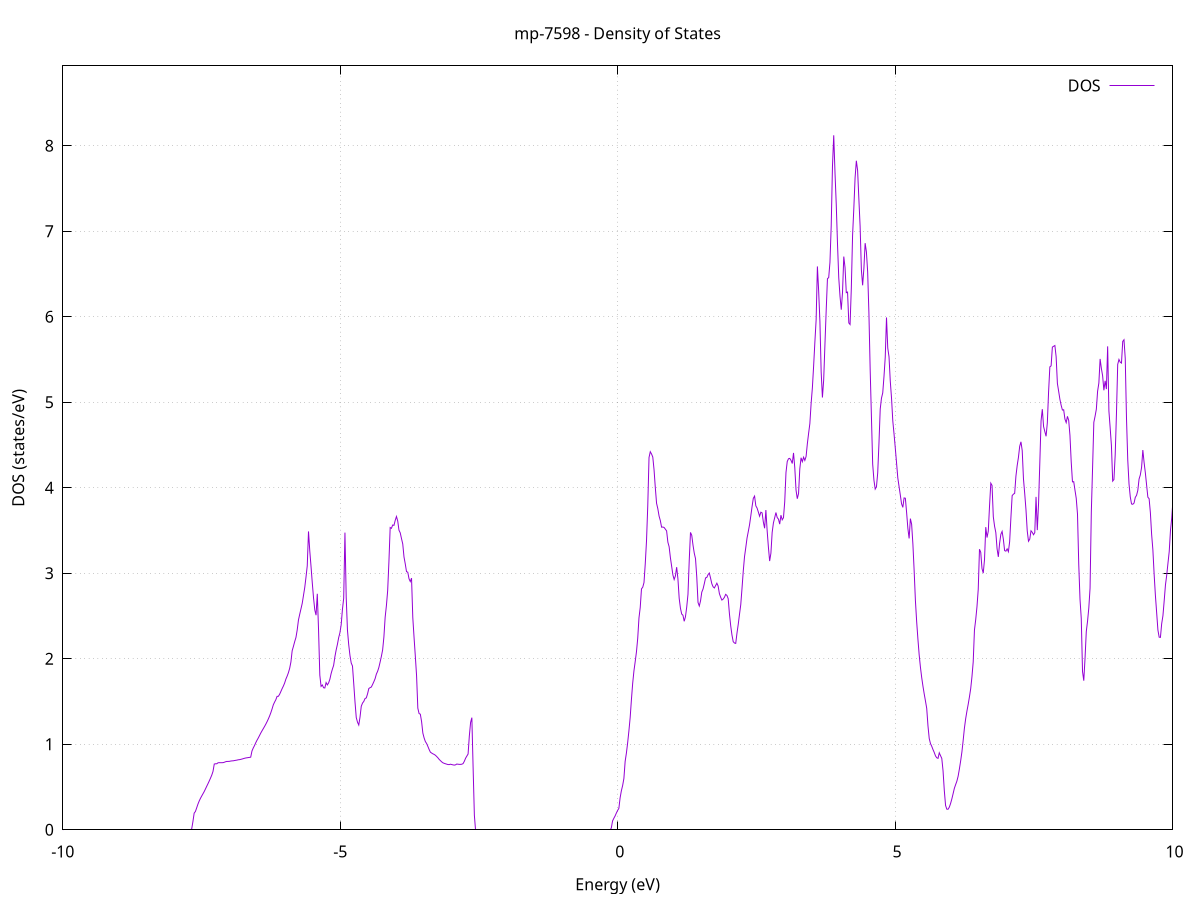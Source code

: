 set title 'mp-7598 - Density of States'
set xlabel 'Energy (eV)'
set ylabel 'DOS (states/eV)'
set grid
set xrange [-10:10]
set yrange [0:8.934]
set xzeroaxis lt -1
set terminal png size 800,600
set output 'mp-7598_dos_gnuplot.png'
plot '-' using 1:2 with lines title 'DOS'
-27.425000 0.000000
-27.402300 0.000000
-27.379700 0.000000
-27.357100 0.000000
-27.334400 0.000000
-27.311800 0.000000
-27.289100 0.000000
-27.266500 0.000000
-27.243800 0.000000
-27.221200 0.000000
-27.198500 0.000000
-27.175900 0.000000
-27.153200 0.000000
-27.130600 0.000000
-27.107900 0.000000
-27.085300 0.000000
-27.062700 0.000000
-27.040000 0.000000
-27.017400 0.000000
-26.994700 0.000000
-26.972100 0.000000
-26.949400 0.000000
-26.926800 0.000000
-26.904100 0.000000
-26.881500 0.000000
-26.858800 0.000000
-26.836200 0.000000
-26.813500 0.000000
-26.790900 0.000000
-26.768300 0.000000
-26.745600 0.000000
-26.723000 0.000000
-26.700300 0.000000
-26.677700 0.000000
-26.655000 0.000000
-26.632400 0.000000
-26.609700 0.000000
-26.587100 0.000000
-26.564400 0.000000
-26.541800 0.000000
-26.519100 0.000000
-26.496500 0.000000
-26.473900 0.000000
-26.451200 0.000000
-26.428600 0.000000
-26.405900 0.000000
-26.383300 0.000000
-26.360600 0.000000
-26.338000 0.000000
-26.315300 0.000000
-26.292700 0.000000
-26.270000 0.000000
-26.247400 0.000000
-26.224700 0.000000
-26.202100 0.000000
-26.179500 0.000000
-26.156800 0.000000
-26.134200 0.000000
-26.111500 0.000000
-26.088900 0.000000
-26.066200 0.000000
-26.043600 0.000000
-26.020900 0.000000
-25.998300 0.000000
-25.975600 0.000000
-25.953000 0.000000
-25.930400 0.000000
-25.907700 0.000000
-25.885100 0.000000
-25.862400 0.000000
-25.839800 0.000000
-25.817100 0.000000
-25.794500 0.000000
-25.771800 0.000000
-25.749200 0.000000
-25.726500 0.000000
-25.703900 0.000000
-25.681200 0.000000
-25.658600 0.000000
-25.636000 0.000000
-25.613300 0.000000
-25.590700 0.000000
-25.568000 0.000000
-25.545400 0.000000
-25.522700 0.000000
-25.500100 0.000000
-25.477400 0.000000
-25.454800 0.000000
-25.432100 0.000000
-25.409500 0.000000
-25.386800 0.000000
-25.364200 37.946600
-25.341600 62.976700
-25.318900 125.094500
-25.296300 16.591100
-25.273600 85.217300
-25.251000 23.998800
-25.228300 12.855100
-25.205700 15.667100
-25.183000 20.021000
-25.160400 8.920200
-25.137700 38.988800
-25.115100 0.000000
-25.092400 0.000000
-25.069800 54.209400
-25.047200 107.756900
-25.024500 0.000000
-25.001900 0.000000
-24.979200 0.000000
-24.956600 0.000000
-24.933900 0.000000
-24.911300 0.000000
-24.888600 0.000000
-24.866000 0.000000
-24.843300 0.000000
-24.820700 0.000000
-24.798100 0.000000
-24.775400 0.000000
-24.752800 0.000000
-24.730100 0.000000
-24.707500 0.000000
-24.684800 0.000000
-24.662200 0.000000
-24.639500 0.000000
-24.616900 0.000000
-24.594200 0.000000
-24.571600 0.000000
-24.548900 0.000000
-24.526300 0.000000
-24.503700 0.000000
-24.481000 0.000000
-24.458400 0.000000
-24.435700 0.000000
-24.413100 0.000000
-24.390400 0.000000
-24.367800 0.000000
-24.345100 0.000000
-24.322500 0.000000
-24.299800 0.000000
-24.277200 0.000000
-24.254500 0.000000
-24.231900 0.000000
-24.209300 0.000000
-24.186600 0.000000
-24.164000 0.000000
-24.141300 0.000000
-24.118700 0.000000
-24.096000 0.000000
-24.073400 0.000000
-24.050700 0.000000
-24.028100 0.000000
-24.005400 0.000000
-23.982800 0.000000
-23.960100 0.000000
-23.937500 0.000000
-23.914900 0.000000
-23.892200 0.000000
-23.869600 0.000000
-23.846900 0.000000
-23.824300 0.000000
-23.801600 0.000000
-23.779000 0.000000
-23.756300 0.000000
-23.733700 0.000000
-23.711000 0.000000
-23.688400 0.000000
-23.665700 0.000000
-23.643100 0.000000
-23.620500 0.000000
-23.597800 0.000000
-23.575200 0.000000
-23.552500 0.000000
-23.529900 0.000000
-23.507200 0.000000
-23.484600 0.000000
-23.461900 0.000000
-23.439300 0.000000
-23.416600 0.000000
-23.394000 0.000000
-23.371400 0.000000
-23.348700 0.000000
-23.326100 0.000000
-23.303400 0.000000
-23.280800 0.000000
-23.258100 0.000000
-23.235500 0.000000
-23.212800 0.000000
-23.190200 0.000000
-23.167500 0.000000
-23.144900 0.000000
-23.122200 0.000000
-23.099600 0.000000
-23.077000 0.000000
-23.054300 0.000000
-23.031700 0.000000
-23.009000 0.000000
-22.986400 0.000000
-22.963700 0.000000
-22.941100 0.000000
-22.918400 0.000000
-22.895800 0.000000
-22.873100 0.000000
-22.850500 0.000000
-22.827800 0.000000
-22.805200 0.000000
-22.782600 0.000000
-22.759900 0.000000
-22.737300 0.000000
-22.714600 0.000000
-22.692000 0.000000
-22.669300 0.000000
-22.646700 0.000000
-22.624000 0.000000
-22.601400 0.000000
-22.578700 0.000000
-22.556100 0.000000
-22.533400 0.000000
-22.510800 0.000000
-22.488200 0.000000
-22.465500 0.000000
-22.442900 0.000000
-22.420200 0.000000
-22.397600 0.000000
-22.374900 0.000000
-22.352300 0.000000
-22.329600 0.000000
-22.307000 0.000000
-22.284300 0.000000
-22.261700 0.000000
-22.239000 0.000000
-22.216400 0.000000
-22.193800 0.000000
-22.171100 0.000000
-22.148500 0.000000
-22.125800 0.000000
-22.103200 0.000000
-22.080500 0.000000
-22.057900 0.000000
-22.035200 0.000000
-22.012600 0.000000
-21.989900 0.000000
-21.967300 0.000000
-21.944700 0.000000
-21.922000 0.000000
-21.899400 0.000000
-21.876700 0.000000
-21.854100 0.000000
-21.831400 0.000000
-21.808800 0.000000
-21.786100 0.000000
-21.763500 0.000000
-21.740800 0.000000
-21.718200 0.000000
-21.695500 0.000000
-21.672900 0.000000
-21.650300 0.000000
-21.627600 0.000000
-21.605000 0.000000
-21.582300 0.000000
-21.559700 0.000000
-21.537000 0.000000
-21.514400 0.000000
-21.491700 0.000000
-21.469100 0.000000
-21.446400 0.000000
-21.423800 0.000000
-21.401100 0.000000
-21.378500 0.000000
-21.355900 0.000000
-21.333200 0.000000
-21.310600 0.000000
-21.287900 0.000000
-21.265300 0.000000
-21.242600 0.000000
-21.220000 0.000000
-21.197300 0.000000
-21.174700 0.000000
-21.152000 0.000000
-21.129400 0.000000
-21.106700 0.000000
-21.084100 0.000000
-21.061500 0.000000
-21.038800 0.000000
-21.016200 0.000000
-20.993500 0.000000
-20.970900 0.000000
-20.948200 0.000000
-20.925600 0.000000
-20.902900 0.000000
-20.880300 0.000000
-20.857600 0.000000
-20.835000 0.000000
-20.812400 0.000000
-20.789700 0.000000
-20.767100 0.000000
-20.744400 0.000000
-20.721800 0.000000
-20.699100 0.000000
-20.676500 0.000000
-20.653800 0.000000
-20.631200 0.000000
-20.608500 0.000000
-20.585900 0.000000
-20.563200 0.000000
-20.540600 0.000000
-20.518000 0.000000
-20.495300 0.000000
-20.472700 0.000000
-20.450000 0.000000
-20.427400 0.000000
-20.404700 0.000000
-20.382100 0.000000
-20.359400 0.000000
-20.336800 0.000000
-20.314100 0.000000
-20.291500 0.000000
-20.268800 0.000000
-20.246200 0.000000
-20.223600 0.000000
-20.200900 0.000000
-20.178300 0.000000
-20.155600 0.000000
-20.133000 0.000000
-20.110300 0.000000
-20.087700 0.000000
-20.065000 0.000000
-20.042400 0.000000
-20.019700 0.000000
-19.997100 0.000000
-19.974400 0.000000
-19.951800 0.000000
-19.929200 0.000000
-19.906500 0.000000
-19.883900 0.000000
-19.861200 0.000000
-19.838600 0.000000
-19.815900 0.000000
-19.793300 0.000000
-19.770600 0.000000
-19.748000 0.000000
-19.725300 0.000000
-19.702700 0.000000
-19.680000 0.000000
-19.657400 0.000000
-19.634800 0.000000
-19.612100 0.000000
-19.589500 0.000000
-19.566800 0.000000
-19.544200 0.000000
-19.521500 0.000000
-19.498900 0.000000
-19.476200 0.000000
-19.453600 0.000000
-19.430900 0.000000
-19.408300 0.000000
-19.385700 0.000000
-19.363000 0.000000
-19.340400 0.000000
-19.317700 0.000000
-19.295100 0.000000
-19.272400 0.000000
-19.249800 0.000000
-19.227100 0.000000
-19.204500 0.000000
-19.181800 0.000000
-19.159200 0.000000
-19.136500 0.000000
-19.113900 0.000000
-19.091300 0.000000
-19.068600 0.000000
-19.046000 0.000000
-19.023300 0.000000
-19.000700 0.000000
-18.978000 0.000000
-18.955400 0.000000
-18.932700 0.000000
-18.910100 0.000000
-18.887400 0.000000
-18.864800 0.000000
-18.842100 0.000000
-18.819500 0.000000
-18.796900 0.000000
-18.774200 0.000000
-18.751600 0.000000
-18.728900 0.000000
-18.706300 0.000000
-18.683600 0.000000
-18.661000 0.000000
-18.638300 0.000000
-18.615700 0.000000
-18.593000 0.000000
-18.570400 0.000000
-18.547700 0.000000
-18.525100 0.000000
-18.502500 0.000000
-18.479800 0.000000
-18.457200 0.000000
-18.434500 0.000000
-18.411900 0.000000
-18.389200 0.000000
-18.366600 0.000000
-18.343900 0.000000
-18.321300 0.000000
-18.298600 0.000000
-18.276000 0.000000
-18.253400 0.000000
-18.230700 0.000000
-18.208100 0.000000
-18.185400 0.000000
-18.162800 0.000000
-18.140100 0.000000
-18.117500 0.000000
-18.094800 0.000000
-18.072200 0.000000
-18.049500 0.000000
-18.026900 0.000000
-18.004200 0.000000
-17.981600 0.000000
-17.959000 0.000000
-17.936300 0.000000
-17.913700 0.000000
-17.891000 0.000000
-17.868400 0.000000
-17.845700 0.000000
-17.823100 0.000000
-17.800400 0.000000
-17.777800 0.000000
-17.755100 0.000000
-17.732500 0.000000
-17.709800 0.000000
-17.687200 0.000000
-17.664600 0.000000
-17.641900 0.000000
-17.619300 0.000000
-17.596600 0.000000
-17.574000 0.000000
-17.551300 0.000000
-17.528700 0.000000
-17.506000 0.000000
-17.483400 0.000000
-17.460700 0.000000
-17.438100 0.000000
-17.415400 0.000000
-17.392800 0.000000
-17.370200 0.000000
-17.347500 0.000000
-17.324900 0.000000
-17.302200 0.000000
-17.279600 0.000000
-17.256900 0.000000
-17.234300 0.000000
-17.211600 0.000000
-17.189000 0.000000
-17.166300 0.000000
-17.143700 0.000000
-17.121000 0.000000
-17.098400 0.000000
-17.075800 0.000000
-17.053100 0.000000
-17.030500 0.000000
-17.007800 0.000000
-16.985200 0.000000
-16.962500 0.000000
-16.939900 0.000000
-16.917200 0.000000
-16.894600 0.000000
-16.871900 0.000000
-16.849300 0.000000
-16.826700 0.000000
-16.804000 0.000000
-16.781400 0.000000
-16.758700 0.000000
-16.736100 0.000000
-16.713400 0.000000
-16.690800 0.000000
-16.668100 0.000000
-16.645500 0.000000
-16.622800 0.000000
-16.600200 0.000000
-16.577500 0.000000
-16.554900 0.000000
-16.532300 0.000000
-16.509600 0.000000
-16.487000 0.000000
-16.464300 0.000000
-16.441700 0.000000
-16.419000 0.000000
-16.396400 0.000000
-16.373700 0.000000
-16.351100 0.000000
-16.328400 0.000000
-16.305800 0.000000
-16.283100 0.000000
-16.260500 0.000000
-16.237900 0.000000
-16.215200 0.000000
-16.192600 0.000000
-16.169900 0.000000
-16.147300 0.000000
-16.124600 0.000000
-16.102000 0.000000
-16.079300 0.000000
-16.056700 0.000000
-16.034000 0.000000
-16.011400 0.000000
-15.988700 0.000000
-15.966100 0.000000
-15.943500 0.000000
-15.920800 0.000000
-15.898200 0.000000
-15.875500 0.000000
-15.852900 0.000000
-15.830200 0.000000
-15.807600 0.000000
-15.784900 0.000000
-15.762300 0.000000
-15.739600 0.000000
-15.717000 0.000000
-15.694300 0.000000
-15.671700 0.000000
-15.649100 0.000000
-15.626400 0.000000
-15.603800 0.000000
-15.581100 0.000000
-15.558500 0.000000
-15.535800 0.000000
-15.513200 0.000000
-15.490500 0.000000
-15.467900 0.000000
-15.445200 0.000000
-15.422600 0.000000
-15.400000 0.000000
-15.377300 0.000000
-15.354700 0.000000
-15.332000 0.000000
-15.309400 0.000000
-15.286700 0.000000
-15.264100 0.000000
-15.241400 0.000000
-15.218800 0.000000
-15.196100 0.000000
-15.173500 0.000000
-15.150800 0.000000
-15.128200 0.000000
-15.105600 0.000000
-15.082900 0.000000
-15.060300 0.000000
-15.037600 0.000000
-15.015000 0.000000
-14.992300 0.000000
-14.969700 0.000000
-14.947000 0.000000
-14.924400 0.000000
-14.901700 0.000000
-14.879100 0.000000
-14.856400 0.000000
-14.833800 0.000000
-14.811200 0.000000
-14.788500 0.000000
-14.765900 0.000000
-14.743200 0.000000
-14.720600 0.000000
-14.697900 0.000000
-14.675300 0.000000
-14.652600 0.000000
-14.630000 0.000000
-14.607300 0.000000
-14.584700 0.000000
-14.562000 0.000000
-14.539400 0.000000
-14.516800 0.000000
-14.494100 0.000000
-14.471500 0.000000
-14.448800 0.000000
-14.426200 0.000000
-14.403500 0.000000
-14.380900 0.000000
-14.358200 0.000000
-14.335600 0.000000
-14.312900 0.000000
-14.290300 0.000000
-14.267700 0.000000
-14.245000 0.000000
-14.222400 0.000000
-14.199700 0.000000
-14.177100 0.000000
-14.154400 0.000000
-14.131800 0.000000
-14.109100 0.000000
-14.086500 0.000000
-14.063800 0.000000
-14.041200 0.000000
-14.018500 0.000000
-13.995900 0.000000
-13.973300 0.000000
-13.950600 0.000000
-13.928000 0.000000
-13.905300 0.000000
-13.882700 0.000000
-13.860000 0.000000
-13.837400 0.000000
-13.814700 0.000000
-13.792100 0.000000
-13.769400 0.000000
-13.746800 0.000000
-13.724100 0.000000
-13.701500 0.000000
-13.678900 0.000000
-13.656200 0.000000
-13.633600 0.000000
-13.610900 0.000000
-13.588300 0.000000
-13.565600 0.000000
-13.543000 0.000000
-13.520300 0.000000
-13.497700 0.000000
-13.475000 0.000000
-13.452400 0.000000
-13.429700 0.000000
-13.407100 0.000000
-13.384500 0.000000
-13.361800 0.000000
-13.339200 0.000000
-13.316500 0.000000
-13.293900 0.000000
-13.271200 0.000000
-13.248600 0.000000
-13.225900 0.000000
-13.203300 0.000000
-13.180600 0.000000
-13.158000 0.000000
-13.135300 0.000000
-13.112700 0.000000
-13.090100 0.000000
-13.067400 0.000000
-13.044800 0.000000
-13.022100 0.000000
-12.999500 0.000000
-12.976800 0.000000
-12.954200 0.000000
-12.931500 0.000000
-12.908900 0.000000
-12.886200 0.000000
-12.863600 0.000000
-12.841000 0.000000
-12.818300 0.000000
-12.795700 0.000000
-12.773000 0.000000
-12.750400 0.000000
-12.727700 0.000000
-12.705100 0.000000
-12.682400 0.000000
-12.659800 0.000000
-12.637100 0.000000
-12.614500 0.000000
-12.591800 0.000000
-12.569200 0.000000
-12.546600 0.000000
-12.523900 0.000000
-12.501300 0.000000
-12.478600 0.000000
-12.456000 0.000000
-12.433300 0.000000
-12.410700 0.000000
-12.388000 0.000000
-12.365400 0.000000
-12.342700 0.000000
-12.320100 0.000000
-12.297400 0.000000
-12.274800 0.000000
-12.252200 0.000000
-12.229500 0.000000
-12.206900 0.000000
-12.184200 0.000000
-12.161600 0.000000
-12.138900 0.000000
-12.116300 0.000000
-12.093600 0.000000
-12.071000 0.000000
-12.048300 0.000000
-12.025700 0.000000
-12.003000 0.000000
-11.980400 0.000000
-11.957800 0.000000
-11.935100 0.000000
-11.912500 0.000000
-11.889800 0.000000
-11.867200 0.000000
-11.844500 0.000000
-11.821900 0.000000
-11.799200 0.000000
-11.776600 0.000000
-11.753900 0.000000
-11.731300 0.000000
-11.708600 0.000000
-11.686000 0.000000
-11.663400 0.000000
-11.640700 0.000000
-11.618100 0.000000
-11.595400 0.000000
-11.572800 0.000000
-11.550100 0.000000
-11.527500 0.000000
-11.504800 0.000000
-11.482200 0.000000
-11.459500 0.000000
-11.436900 0.000000
-11.414300 0.000000
-11.391600 0.000000
-11.369000 0.000000
-11.346300 0.000000
-11.323700 0.000000
-11.301000 0.000000
-11.278400 0.000000
-11.255700 0.000000
-11.233100 0.000000
-11.210400 0.000000
-11.187800 0.000000
-11.165100 0.000000
-11.142500 0.000000
-11.119900 0.000000
-11.097200 0.000000
-11.074600 0.000000
-11.051900 0.000000
-11.029300 0.000000
-11.006600 0.000000
-10.984000 0.000000
-10.961300 0.000000
-10.938700 0.000000
-10.916000 0.000000
-10.893400 0.000000
-10.870700 0.000000
-10.848100 0.000000
-10.825500 0.000000
-10.802800 0.000000
-10.780200 0.000000
-10.757500 0.000000
-10.734900 0.000000
-10.712200 0.000000
-10.689600 0.000000
-10.666900 0.000000
-10.644300 0.000000
-10.621600 0.000000
-10.599000 0.000000
-10.576300 0.000000
-10.553700 0.000000
-10.531100 0.000000
-10.508400 0.000000
-10.485800 0.000000
-10.463100 0.000000
-10.440500 0.000000
-10.417800 0.000000
-10.395200 0.000000
-10.372500 0.000000
-10.349900 0.000000
-10.327200 0.000000
-10.304600 0.000000
-10.282000 0.000000
-10.259300 0.000000
-10.236700 0.000000
-10.214000 0.000000
-10.191400 0.000000
-10.168700 0.000000
-10.146100 0.000000
-10.123400 0.000000
-10.100800 0.000000
-10.078100 0.000000
-10.055500 0.000000
-10.032800 0.000000
-10.010200 0.000000
-9.987600 0.000000
-9.964900 0.000000
-9.942300 0.000000
-9.919600 0.000000
-9.897000 0.000000
-9.874300 0.000000
-9.851700 0.000000
-9.829000 0.000000
-9.806400 0.000000
-9.783700 0.000000
-9.761100 0.000000
-9.738400 0.000000
-9.715800 0.000000
-9.693200 0.000000
-9.670500 0.000000
-9.647900 0.000000
-9.625200 0.000000
-9.602600 0.000000
-9.579900 0.000000
-9.557300 0.000000
-9.534600 0.000000
-9.512000 0.000000
-9.489300 0.000000
-9.466700 0.000000
-9.444000 0.000000
-9.421400 0.000000
-9.398800 0.000000
-9.376100 0.000000
-9.353500 0.000000
-9.330800 0.000000
-9.308200 0.000000
-9.285500 0.000000
-9.262900 0.000000
-9.240200 0.000000
-9.217600 0.000000
-9.194900 0.000000
-9.172300 0.000000
-9.149600 0.000000
-9.127000 0.000000
-9.104400 0.000000
-9.081700 0.000000
-9.059100 0.000000
-9.036400 0.000000
-9.013800 0.000000
-8.991100 0.000000
-8.968500 0.000000
-8.945800 0.000000
-8.923200 0.000000
-8.900500 0.000000
-8.877900 0.000000
-8.855300 0.000000
-8.832600 0.000000
-8.810000 0.000000
-8.787300 0.000000
-8.764700 0.000000
-8.742000 0.000000
-8.719400 0.000000
-8.696700 0.000000
-8.674100 0.000000
-8.651400 0.000000
-8.628800 0.000000
-8.606100 0.000000
-8.583500 0.000000
-8.560900 0.000000
-8.538200 0.000000
-8.515600 0.000000
-8.492900 0.000000
-8.470300 0.000000
-8.447600 0.000000
-8.425000 0.000000
-8.402300 0.000000
-8.379700 0.000000
-8.357000 0.000000
-8.334400 0.000000
-8.311700 0.000000
-8.289100 0.000000
-8.266500 0.000000
-8.243800 0.000000
-8.221200 0.000000
-8.198500 0.000000
-8.175900 0.000000
-8.153200 0.000000
-8.130600 0.000000
-8.107900 0.000000
-8.085300 0.000000
-8.062600 0.000000
-8.040000 0.000000
-8.017300 0.000000
-7.994700 0.000000
-7.972100 0.000000
-7.949400 0.000000
-7.926800 0.000000
-7.904100 0.000000
-7.881500 0.000000
-7.858800 0.000000
-7.836200 0.000000
-7.813500 0.000000
-7.790900 0.000000
-7.768200 0.000000
-7.745600 0.000000
-7.722900 0.000000
-7.700300 0.000000
-7.677700 0.007000
-7.655000 0.094400
-7.632400 0.194300
-7.609700 0.214000
-7.587100 0.256300
-7.564400 0.299700
-7.541800 0.336200
-7.519100 0.367500
-7.496500 0.394500
-7.473800 0.420600
-7.451200 0.447200
-7.428600 0.477600
-7.405900 0.508700
-7.383300 0.539000
-7.360600 0.570800
-7.338000 0.603900
-7.315300 0.638600
-7.292700 0.682400
-7.270000 0.769000
-7.247400 0.771800
-7.224700 0.771900
-7.202100 0.783600
-7.179400 0.785000
-7.156800 0.784100
-7.134200 0.784700
-7.111500 0.785000
-7.088900 0.789700
-7.066200 0.795500
-7.043600 0.799600
-7.020900 0.799500
-6.998300 0.800300
-6.975600 0.803500
-6.953000 0.805700
-6.930300 0.806500
-6.907700 0.809300
-6.885000 0.812200
-6.862400 0.814600
-6.839800 0.818400
-6.817100 0.819900
-6.794500 0.823200
-6.771800 0.827000
-6.749200 0.831400
-6.726500 0.835900
-6.703900 0.839600
-6.681200 0.841900
-6.658600 0.844300
-6.635900 0.846500
-6.613300 0.849100
-6.590600 0.921000
-6.568000 0.955500
-6.545400 0.984200
-6.522700 1.017600
-6.500100 1.047000
-6.477400 1.072900
-6.454800 1.101700
-6.432100 1.130900
-6.409500 1.157100
-6.386800 1.182300
-6.364200 1.207600
-6.341500 1.234600
-6.318900 1.263500
-6.296300 1.295000
-6.273600 1.329600
-6.251000 1.368500
-6.228300 1.413100
-6.205700 1.461700
-6.183000 1.493100
-6.160400 1.521000
-6.137700 1.560500
-6.115100 1.560700
-6.092400 1.584400
-6.069800 1.617000
-6.047100 1.650600
-6.024500 1.680700
-6.001900 1.715900
-5.979200 1.762100
-5.956600 1.796600
-5.933900 1.836800
-5.911300 1.887600
-5.888600 1.962600
-5.866000 2.093500
-5.843300 2.144900
-5.820700 2.200000
-5.798000 2.248500
-5.775400 2.336500
-5.752700 2.453200
-5.730100 2.519700
-5.707500 2.583300
-5.684800 2.647700
-5.662200 2.740400
-5.639500 2.832600
-5.616900 2.954300
-5.594200 3.086200
-5.571600 3.489500
-5.548900 3.263000
-5.526300 3.081100
-5.503600 2.888600
-5.481000 2.712000
-5.458300 2.570700
-5.435700 2.509700
-5.413100 2.759900
-5.390400 2.335000
-5.367800 1.808300
-5.345100 1.677000
-5.322500 1.693500
-5.299800 1.661100
-5.277200 1.658300
-5.254500 1.721400
-5.231900 1.694300
-5.209200 1.717800
-5.186600 1.760200
-5.163900 1.826900
-5.141300 1.878200
-5.118700 1.922600
-5.096000 2.023400
-5.073400 2.101900
-5.050700 2.168100
-5.028100 2.246300
-5.005400 2.303900
-4.982800 2.398100
-4.960100 2.576700
-4.937500 2.706600
-4.914800 3.475100
-4.892200 2.721000
-4.869600 2.335800
-4.846900 2.165000
-4.824300 2.038100
-4.801600 1.949800
-4.779000 1.915100
-4.756300 1.708500
-4.733700 1.497200
-4.711000 1.312900
-4.688400 1.258200
-4.665700 1.224900
-4.643100 1.318400
-4.620400 1.445300
-4.597800 1.481800
-4.575200 1.501300
-4.552500 1.534900
-4.529900 1.542300
-4.507200 1.589900
-4.484600 1.652000
-4.461900 1.662000
-4.439300 1.669300
-4.416600 1.699200
-4.394000 1.731500
-4.371300 1.767300
-4.348700 1.820400
-4.326000 1.853200
-4.303400 1.898900
-4.280800 1.962000
-4.258100 2.028300
-4.235500 2.103900
-4.212800 2.254400
-4.190200 2.484800
-4.167500 2.622200
-4.144900 2.795800
-4.122200 3.136600
-4.099600 3.534700
-4.076900 3.525700
-4.054300 3.564500
-4.031600 3.560200
-4.009000 3.617500
-3.986400 3.663900
-3.963700 3.612100
-3.941100 3.503900
-3.918400 3.472900
-3.895800 3.406000
-3.873100 3.342800
-3.850500 3.190900
-3.827800 3.110000
-3.805200 3.019100
-3.782500 3.012300
-3.759900 2.935500
-3.737300 2.902800
-3.714600 2.943100
-3.692000 2.482200
-3.669300 2.249700
-3.646700 2.033300
-3.624000 1.802800
-3.601400 1.422300
-3.578700 1.359300
-3.556100 1.351900
-3.533400 1.264700
-3.510800 1.131200
-3.488100 1.074200
-3.465500 1.031600
-3.442900 1.009000
-3.420200 0.975000
-3.397600 0.939100
-3.374900 0.907800
-3.352300 0.897300
-3.329600 0.888200
-3.307000 0.881300
-3.284300 0.871500
-3.261700 0.857000
-3.239000 0.841400
-3.216400 0.823000
-3.193700 0.808500
-3.171100 0.794300
-3.148500 0.783100
-3.125800 0.777000
-3.103200 0.771900
-3.080500 0.767300
-3.057900 0.762900
-3.035200 0.762200
-3.012600 0.766800
-2.989900 0.762700
-2.967300 0.759000
-2.944600 0.756400
-2.922000 0.759300
-2.899300 0.768800
-2.876700 0.766700
-2.854100 0.764900
-2.831400 0.764700
-2.808800 0.766800
-2.786100 0.773700
-2.763500 0.800500
-2.740800 0.836500
-2.718200 0.861500
-2.695500 0.886000
-2.672900 1.097600
-2.650200 1.255700
-2.627600 1.311300
-2.604900 0.725900
-2.582300 0.169800
-2.559700 0.000000
-2.537000 0.000000
-2.514400 0.000000
-2.491700 0.000000
-2.469100 0.000000
-2.446400 0.000000
-2.423800 0.000000
-2.401100 0.000000
-2.378500 0.000000
-2.355800 0.000000
-2.333200 0.000000
-2.310600 0.000000
-2.287900 0.000000
-2.265300 0.000000
-2.242600 0.000000
-2.220000 0.000000
-2.197300 0.000000
-2.174700 0.000000
-2.152000 0.000000
-2.129400 0.000000
-2.106700 0.000000
-2.084100 0.000000
-2.061400 0.000000
-2.038800 0.000000
-2.016200 0.000000
-1.993500 0.000000
-1.970900 0.000000
-1.948200 0.000000
-1.925600 0.000000
-1.902900 0.000000
-1.880300 0.000000
-1.857600 0.000000
-1.835000 0.000000
-1.812300 0.000000
-1.789700 0.000000
-1.767000 0.000000
-1.744400 0.000000
-1.721800 0.000000
-1.699100 0.000000
-1.676500 0.000000
-1.653800 0.000000
-1.631200 0.000000
-1.608500 0.000000
-1.585900 0.000000
-1.563200 0.000000
-1.540600 0.000000
-1.517900 0.000000
-1.495300 0.000000
-1.472600 0.000000
-1.450000 0.000000
-1.427400 0.000000
-1.404700 0.000000
-1.382100 0.000000
-1.359400 0.000000
-1.336800 0.000000
-1.314100 0.000000
-1.291500 0.000000
-1.268800 0.000000
-1.246200 0.000000
-1.223500 0.000000
-1.200900 0.000000
-1.178200 0.000000
-1.155600 0.000000
-1.133000 0.000000
-1.110300 0.000000
-1.087700 0.000000
-1.065000 0.000000
-1.042400 0.000000
-1.019700 0.000000
-0.997100 0.000000
-0.974400 0.000000
-0.951800 0.000000
-0.929100 0.000000
-0.906500 0.000000
-0.883900 0.000000
-0.861200 0.000000
-0.838600 0.000000
-0.815900 0.000000
-0.793300 0.000000
-0.770600 0.000000
-0.748000 0.000000
-0.725300 0.000000
-0.702700 0.000000
-0.680000 0.000000
-0.657400 0.000000
-0.634700 0.000000
-0.612100 0.000000
-0.589500 0.000000
-0.566800 0.000000
-0.544200 0.000000
-0.521500 0.000000
-0.498900 0.000000
-0.476200 0.000000
-0.453600 0.000000
-0.430900 0.000000
-0.408300 0.000000
-0.385600 0.000000
-0.363000 0.000000
-0.340300 0.000000
-0.317700 0.000000
-0.295100 0.000000
-0.272400 0.000000
-0.249800 0.000000
-0.227100 0.000000
-0.204500 0.000000
-0.181800 0.000000
-0.159200 0.000000
-0.136500 0.000000
-0.113900 0.022300
-0.091200 0.103600
-0.068600 0.134100
-0.045900 0.161800
-0.023300 0.195300
-0.000700 0.225800
0.022000 0.250500
0.044600 0.374000
0.067300 0.456500
0.089900 0.517200
0.112600 0.599700
0.135200 0.799300
0.157900 0.897700
0.180500 1.018300
0.203200 1.157600
0.225800 1.313800
0.248400 1.523400
0.271100 1.713600
0.293700 1.858300
0.316400 1.966900
0.339000 2.080600
0.361700 2.238400
0.384300 2.477000
0.407000 2.600100
0.429600 2.817300
0.452300 2.836900
0.474900 2.891100
0.497600 3.109300
0.520200 3.378500
0.542800 3.789500
0.565500 4.353700
0.588100 4.421500
0.610800 4.395000
0.633400 4.359000
0.656100 4.210200
0.678700 4.003000
0.701400 3.818700
0.724000 3.755100
0.746700 3.669000
0.769300 3.616200
0.792000 3.539000
0.814600 3.540700
0.837200 3.535600
0.859900 3.515600
0.882500 3.495200
0.905200 3.363500
0.927800 3.310300
0.950500 3.184100
0.973100 3.082200
0.995800 2.980800
1.018400 2.926800
1.041100 2.969100
1.063700 3.071300
1.086400 2.935400
1.109000 2.708000
1.131600 2.591800
1.154300 2.523300
1.176900 2.509000
1.199600 2.438100
1.222200 2.491300
1.244900 2.604500
1.267500 2.753100
1.290200 3.149300
1.312800 3.477800
1.335500 3.443900
1.358100 3.329600
1.380800 3.235200
1.403400 3.170800
1.426000 2.956700
1.448700 2.658100
1.471300 2.617100
1.494000 2.677500
1.516600 2.779400
1.539300 2.816100
1.561900 2.878100
1.584600 2.945800
1.607200 2.951100
1.629900 2.984600
1.652500 3.002600
1.675100 2.941700
1.697800 2.876600
1.720400 2.841700
1.743100 2.828000
1.765700 2.856000
1.788400 2.883700
1.811000 2.850800
1.833700 2.762200
1.856300 2.720000
1.879000 2.686400
1.901600 2.697800
1.924300 2.718500
1.946900 2.753300
1.969500 2.740700
1.992200 2.703200
2.014800 2.525600
2.037500 2.386600
2.060100 2.278300
2.082800 2.200300
2.105400 2.184000
2.128100 2.179700
2.150700 2.299500
2.173400 2.402300
2.196000 2.518900
2.218700 2.632500
2.241300 2.821900
2.263900 3.024300
2.286600 3.193500
2.309200 3.299900
2.331900 3.411700
2.354500 3.488100
2.377200 3.566800
2.399800 3.670400
2.422500 3.778900
2.445100 3.876800
2.467800 3.902600
2.490400 3.788600
2.513100 3.762400
2.535700 3.716100
2.558300 3.667200
2.581000 3.714300
2.603600 3.706300
2.626300 3.597400
2.648900 3.526300
2.671600 3.739300
2.694200 3.501400
2.716900 3.305800
2.739500 3.142800
2.762200 3.234700
2.784800 3.477300
2.807500 3.588800
2.830100 3.648600
2.852700 3.710400
2.875400 3.651900
2.898000 3.633100
2.920700 3.574600
2.943300 3.679400
2.966000 3.624900
2.988600 3.649400
3.011300 3.836000
3.033900 4.177900
3.056600 4.307000
3.079200 4.339300
3.101800 4.343700
3.124500 4.320700
3.147100 4.283700
3.169800 4.407600
3.192400 4.235800
3.215100 3.972600
3.237700 3.871600
3.260400 3.933200
3.283000 4.221100
3.305700 4.350900
3.328300 4.304800
3.351000 4.357400
3.373600 4.319900
3.396200 4.365600
3.418900 4.514200
3.441500 4.635400
3.464200 4.750200
3.486800 4.983900
3.509500 5.168500
3.532100 5.424100
3.554800 5.704900
3.577400 5.965500
3.600100 6.588200
3.622700 6.303300
3.645400 5.946400
3.668000 5.356300
3.690600 5.055200
3.713300 5.261000
3.735900 5.673500
3.758600 6.073700
3.781200 6.444900
3.803900 6.458300
3.826500 6.636800
3.849200 7.064600
3.871800 7.759200
3.894500 8.121900
3.917100 7.688700
3.939800 7.315500
3.962400 6.854600
3.985000 6.456100
4.007700 6.238700
4.030300 6.082200
4.053000 6.286900
4.075600 6.703900
4.098300 6.574900
4.120900 6.281500
4.143600 6.288500
4.166200 5.927500
4.188900 5.909300
4.211500 6.333900
4.234100 6.951000
4.256800 7.268800
4.279400 7.626000
4.302100 7.824500
4.324700 7.712400
4.347400 7.379100
4.370000 7.058400
4.392700 6.548700
4.415300 6.367500
4.438000 6.565100
4.460600 6.860800
4.483300 6.758900
4.505900 6.524600
4.528500 6.044200
4.551200 5.385000
4.573800 4.832100
4.596500 4.275800
4.619100 4.088800
4.641800 3.984500
4.664400 4.011500
4.687100 4.173000
4.709700 4.521300
4.732400 4.920500
4.755000 5.047600
4.777700 5.109500
4.800300 5.301600
4.822900 5.527500
4.845600 5.991400
4.868200 5.634500
4.890900 5.531400
4.913500 5.247700
4.936200 5.047200
4.958800 4.782500
4.981500 4.628700
5.004100 4.463000
5.026800 4.289600
5.049400 4.114700
5.072100 4.013300
5.094700 3.914100
5.117300 3.811700
5.140000 3.770600
5.162600 3.880900
5.185300 3.877700
5.207900 3.711000
5.230600 3.525200
5.253200 3.407200
5.275900 3.639200
5.298500 3.573000
5.321200 3.341500
5.343800 3.031000
5.366500 2.680900
5.389100 2.434300
5.411700 2.230300
5.434400 2.045600
5.457000 1.901800
5.479700 1.781600
5.502300 1.680100
5.525000 1.589500
5.547600 1.507100
5.570300 1.420200
5.592900 1.216400
5.615600 1.067200
5.638200 1.007800
5.660800 0.976500
5.683500 0.938100
5.706100 0.904200
5.728800 0.863700
5.751400 0.842100
5.774100 0.835200
5.796700 0.900100
5.819400 0.866300
5.842000 0.834600
5.864700 0.689100
5.887300 0.459700
5.910000 0.284800
5.932600 0.240800
5.955200 0.240300
5.977900 0.264600
6.000500 0.307200
6.023200 0.360600
6.045800 0.421600
6.068500 0.484900
6.091100 0.527600
6.113800 0.568400
6.136400 0.626000
6.159100 0.710600
6.181700 0.804300
6.204400 0.909400
6.227000 1.042800
6.249600 1.187900
6.272300 1.298500
6.294900 1.386900
6.317600 1.466300
6.340200 1.553600
6.362900 1.650200
6.385500 1.789400
6.408200 1.963200
6.430800 2.336600
6.453500 2.458400
6.476100 2.608500
6.498800 2.811300
6.521400 3.281100
6.544000 3.245100
6.566700 3.054700
6.589300 3.001900
6.612000 3.160800
6.634600 3.539600
6.657300 3.417600
6.679900 3.492100
6.702600 3.788900
6.725200 4.053700
6.747900 4.026900
6.770500 3.661100
6.793200 3.550100
6.815800 3.476200
6.838400 3.286200
6.861100 3.191500
6.883700 3.349400
6.906400 3.454800
6.929000 3.489500
6.951700 3.396700
6.974300 3.264900
6.997000 3.258400
7.019600 3.285200
7.042300 3.252000
7.064900 3.369100
7.087500 3.648800
7.110200 3.908100
7.132800 3.924900
7.155500 3.935000
7.178100 4.135700
7.200800 4.259500
7.223400 4.355400
7.246100 4.484900
7.268700 4.537400
7.291400 4.434500
7.314000 4.104900
7.336700 3.931600
7.359300 3.742600
7.381900 3.496400
7.404600 3.374300
7.427200 3.398400
7.449900 3.496800
7.472500 3.479000
7.495200 3.450500
7.517800 3.475200
7.540500 3.892900
7.563100 3.504500
7.585800 3.814200
7.608400 4.284300
7.631100 4.782000
7.653700 4.919200
7.676300 4.716400
7.699000 4.657100
7.721600 4.601900
7.744300 4.760600
7.766900 5.123800
7.789600 5.414000
7.812200 5.425600
7.834900 5.644800
7.857500 5.654900
7.880200 5.663500
7.902800 5.532600
7.925500 5.220300
7.948100 5.128700
7.970700 5.034200
7.993400 4.964300
8.016000 4.909100
8.038700 4.912100
8.061300 4.803500
8.084000 4.761700
8.106600 4.835200
8.129300 4.787500
8.151900 4.612400
8.174600 4.303000
8.197200 4.069100
8.219800 4.071000
8.242500 3.971400
8.265100 3.876200
8.287800 3.691300
8.310400 3.104100
8.333100 2.697500
8.355700 2.470600
8.378400 1.850800
8.401000 1.743800
8.423700 2.006500
8.446300 2.319600
8.469000 2.439500
8.491600 2.594200
8.514200 2.825600
8.536900 3.716600
8.559500 4.231100
8.582200 4.765100
8.604800 4.836400
8.627500 4.918700
8.650100 5.128100
8.672800 5.224800
8.695400 5.506600
8.718100 5.395600
8.740700 5.309400
8.763400 5.140000
8.786000 5.251000
8.808600 5.153900
8.831300 5.653500
8.853900 4.897700
8.876600 4.700800
8.899200 4.494500
8.921900 4.077600
8.944500 4.096100
8.967200 4.383800
8.989800 4.863300
9.012500 5.442500
9.035100 5.500600
9.057800 5.468400
9.080400 5.458100
9.103000 5.711700
9.125700 5.730900
9.148300 5.512900
9.171000 4.808700
9.193600 4.326500
9.216300 4.045000
9.238900 3.894000
9.261600 3.810600
9.284200 3.806700
9.306900 3.820800
9.329500 3.887700
9.352200 3.911200
9.374800 3.968700
9.397400 4.101400
9.420100 4.150100
9.442700 4.237900
9.465400 4.440900
9.488000 4.296100
9.510700 4.175400
9.533300 4.031400
9.556000 3.889600
9.578600 3.872000
9.601300 3.709400
9.623900 3.454600
9.646500 3.273200
9.669200 2.986800
9.691800 2.741400
9.714500 2.538400
9.737100 2.336200
9.759800 2.252400
9.782400 2.250000
9.805100 2.409700
9.827700 2.503800
9.850400 2.679100
9.873000 2.862800
9.895700 2.977500
9.918300 3.117700
9.940900 3.253300
9.963600 3.500600
9.986200 3.646100
10.008900 3.861100
10.031500 4.099800
10.054200 4.316900
10.076800 4.483000
10.099500 4.615400
10.122100 5.041000
10.144800 5.968000
10.167400 5.779500
10.190100 5.668600
10.212700 5.443600
10.235300 5.232500
10.258000 4.829300
10.280600 4.788600
10.303300 4.733600
10.325900 4.164700
10.348600 3.978200
10.371200 3.968000
10.393900 4.072400
10.416500 4.204300
10.439200 4.302500
10.461800 4.617000
10.484500 4.875200
10.507100 4.785200
10.529700 4.689300
10.552400 4.801900
10.575000 5.000100
10.597700 4.909600
10.620300 4.911300
10.643000 4.735200
10.665600 4.211100
10.688300 4.099900
10.710900 3.911400
10.733600 3.761200
10.756200 3.668400
10.778900 3.712300
10.801500 3.684300
10.824100 3.591300
10.846800 3.645300
10.869400 3.631500
10.892100 3.587400
10.914700 3.675900
10.937400 4.017200
10.960000 4.200200
10.982700 4.208100
11.005300 4.241100
11.028000 4.280600
11.050600 4.478700
11.073200 4.819700
11.095900 5.010500
11.118500 5.101900
11.141200 4.913300
11.163800 4.675700
11.186500 4.428000
11.209100 3.898900
11.231800 3.697100
11.254400 3.777500
11.277100 3.794300
11.299700 3.989300
11.322400 4.418400
11.345000 4.667100
11.367600 4.815400
11.390300 5.094200
11.412900 5.300700
11.435600 5.314400
11.458200 5.310100
11.480900 4.819500
11.503500 4.239400
11.526200 4.063500
11.548800 3.892900
11.571500 3.440800
11.594100 2.688400
11.616800 2.178700
11.639400 1.935000
11.662000 1.730000
11.684700 1.558500
11.707300 1.378300
11.730000 0.899200
11.752600 0.641000
11.775300 0.416300
11.797900 0.373600
11.820600 0.428600
11.843200 0.602200
11.865900 0.797800
11.888500 0.906900
11.911200 1.187900
11.933800 1.325600
11.956400 1.377700
11.979100 1.469000
12.001700 1.598000
12.024400 1.670900
12.047000 1.735800
12.069700 1.778400
12.092300 1.733400
12.115000 1.680900
12.137600 1.630500
12.160300 1.600100
12.182900 1.611300
12.205500 1.667000
12.228200 1.752500
12.250800 1.827500
12.273500 1.902300
12.296100 1.978000
12.318800 2.025900
12.341400 2.037900
12.364100 2.036900
12.386700 2.048800
12.409400 2.003100
12.432000 1.983600
12.454700 1.979000
12.477300 1.985700
12.499900 1.989800
12.522600 1.991200
12.545200 2.005100
12.567900 2.051600
12.590500 2.080200
12.613200 2.096100
12.635800 2.113900
12.658500 2.139000
12.681100 2.173900
12.703800 2.211900
12.726400 2.252000
12.749100 2.286700
12.771700 2.334900
12.794300 2.358000
12.817000 2.386500
12.839600 2.426900
12.862300 2.487700
12.884900 2.593800
12.907600 2.735500
12.930200 2.726400
12.952900 2.698100
12.975500 2.673300
12.998200 2.639400
13.020800 2.602800
13.043500 2.566900
13.066100 2.550800
13.088700 2.496500
13.111400 2.469200
13.134000 2.477800
13.156700 2.524200
13.179300 2.567100
13.202000 2.543600
13.224600 2.548900
13.247300 2.648200
13.269900 2.829300
13.292600 3.038100
13.315200 3.274800
13.337900 3.302700
13.360500 3.259100
13.383100 3.213400
13.405800 3.211700
13.428400 3.237900
13.451100 3.305700
13.473700 3.438300
13.496400 3.189800
13.519000 3.086900
13.541700 2.899900
13.564300 2.690000
13.587000 2.580600
13.609600 2.465300
13.632200 2.404200
13.654900 2.352800
13.677500 2.064200
13.700200 1.922600
13.722800 1.895600
13.745500 1.920500
13.768100 1.985200
13.790800 2.068200
13.813400 2.110500
13.836100 2.239000
13.858700 2.362900
13.881400 2.480900
13.904000 2.576500
13.926600 2.674800
13.949300 2.754000
13.971900 2.792400
13.994600 2.763700
14.017200 2.700200
14.039900 2.674000
14.062500 2.705200
14.085200 2.691400
14.107800 2.658300
14.130500 2.641900
14.153100 2.594800
14.175800 2.590900
14.198400 2.598100
14.221000 2.589500
14.243700 2.618900
14.266300 2.683800
14.289000 2.768800
14.311600 2.895300
14.334300 2.961300
14.356900 3.026400
14.379600 3.107100
14.402200 3.162900
14.424900 3.252200
14.447500 3.295300
14.470200 3.350300
14.492800 3.342500
14.515400 3.274900
14.538100 3.116300
14.560700 2.893000
14.583400 2.633100
14.606000 2.536500
14.628700 2.471900
14.651300 2.505900
14.674000 2.530300
14.696600 2.493500
14.719300 2.433800
14.741900 2.401300
14.764500 2.419500
14.787200 2.450400
14.809800 2.509000
14.832500 2.607700
14.855100 2.652600
14.877800 2.611400
14.900400 2.457900
14.923100 2.249000
14.945700 2.127200
14.968400 1.949700
14.991000 1.751200
15.013700 1.582300
15.036300 1.447000
15.058900 1.322200
15.081600 1.219800
15.104200 1.154500
15.126900 1.090000
15.149500 0.987900
15.172200 0.845500
15.194800 0.730900
15.217500 0.622600
15.240100 0.541400
15.262800 0.483700
15.285400 0.430600
15.308100 0.383100
15.330700 0.346200
15.353300 0.317300
15.376000 0.274000
15.398600 0.240000
15.421300 0.213700
15.443900 0.195500
15.466600 0.178400
15.489200 0.163400
15.511900 0.161600
15.534500 0.141100
15.557200 0.102800
15.579800 0.079200
15.602500 0.059900
15.625100 0.045100
15.647700 0.035000
15.670400 0.027800
15.693000 0.021400
15.715700 0.016100
15.738300 0.011700
15.761000 0.006100
15.783600 0.000300
15.806300 0.000000
15.828900 0.000000
15.851600 0.000000
15.874200 0.000000
15.896900 0.000000
15.919500 0.000000
15.942100 0.000000
15.964800 0.000000
15.987400 0.000000
16.010100 0.000000
16.032700 0.000000
16.055400 0.000000
16.078000 0.000000
16.100700 0.000000
16.123300 0.000000
16.146000 0.000000
16.168600 0.000000
16.191200 0.000000
16.213900 0.000000
16.236500 0.000000
16.259200 0.000000
16.281800 0.000000
16.304500 0.000000
16.327100 0.000000
16.349800 0.000000
16.372400 0.000000
16.395100 0.000000
16.417700 0.000000
16.440400 0.000000
16.463000 0.000000
16.485600 0.000000
16.508300 0.000000
16.530900 0.000000
16.553600 0.000000
16.576200 0.000000
16.598900 0.000000
16.621500 0.000000
16.644200 0.000000
16.666800 0.000000
16.689500 0.000000
16.712100 0.000000
16.734800 0.000000
16.757400 0.000000
16.780000 0.000000
16.802700 0.000000
16.825300 0.000000
16.848000 0.000000
16.870600 0.000000
16.893300 0.000000
16.915900 0.000000
16.938600 0.000000
16.961200 0.000000
16.983900 0.000000
17.006500 0.000000
17.029200 0.000000
17.051800 0.000000
17.074400 0.000000
17.097100 0.000000
17.119700 0.000000
17.142400 0.000000
17.165000 0.000000
17.187700 0.000000
17.210300 0.000000
17.233000 0.000000
17.255600 0.000000
17.278300 0.000000
17.300900 0.000000
17.323600 0.000000
17.346200 0.000000
17.368800 0.000000
17.391500 0.000000
17.414100 0.000000
17.436800 0.000000
17.459400 0.000000
17.482100 0.000000
17.504700 0.000000
17.527400 0.000000
17.550000 0.000000
17.572700 0.000000
17.595300 0.000000
17.617900 0.000000
17.640600 0.000000
17.663200 0.000000
17.685900 0.000000
17.708500 0.000000
17.731200 0.000000
17.753800 0.000000
17.776500 0.000000
17.799100 0.000000
17.821800 0.000000
17.844400 0.000000
17.867100 0.000000
e
